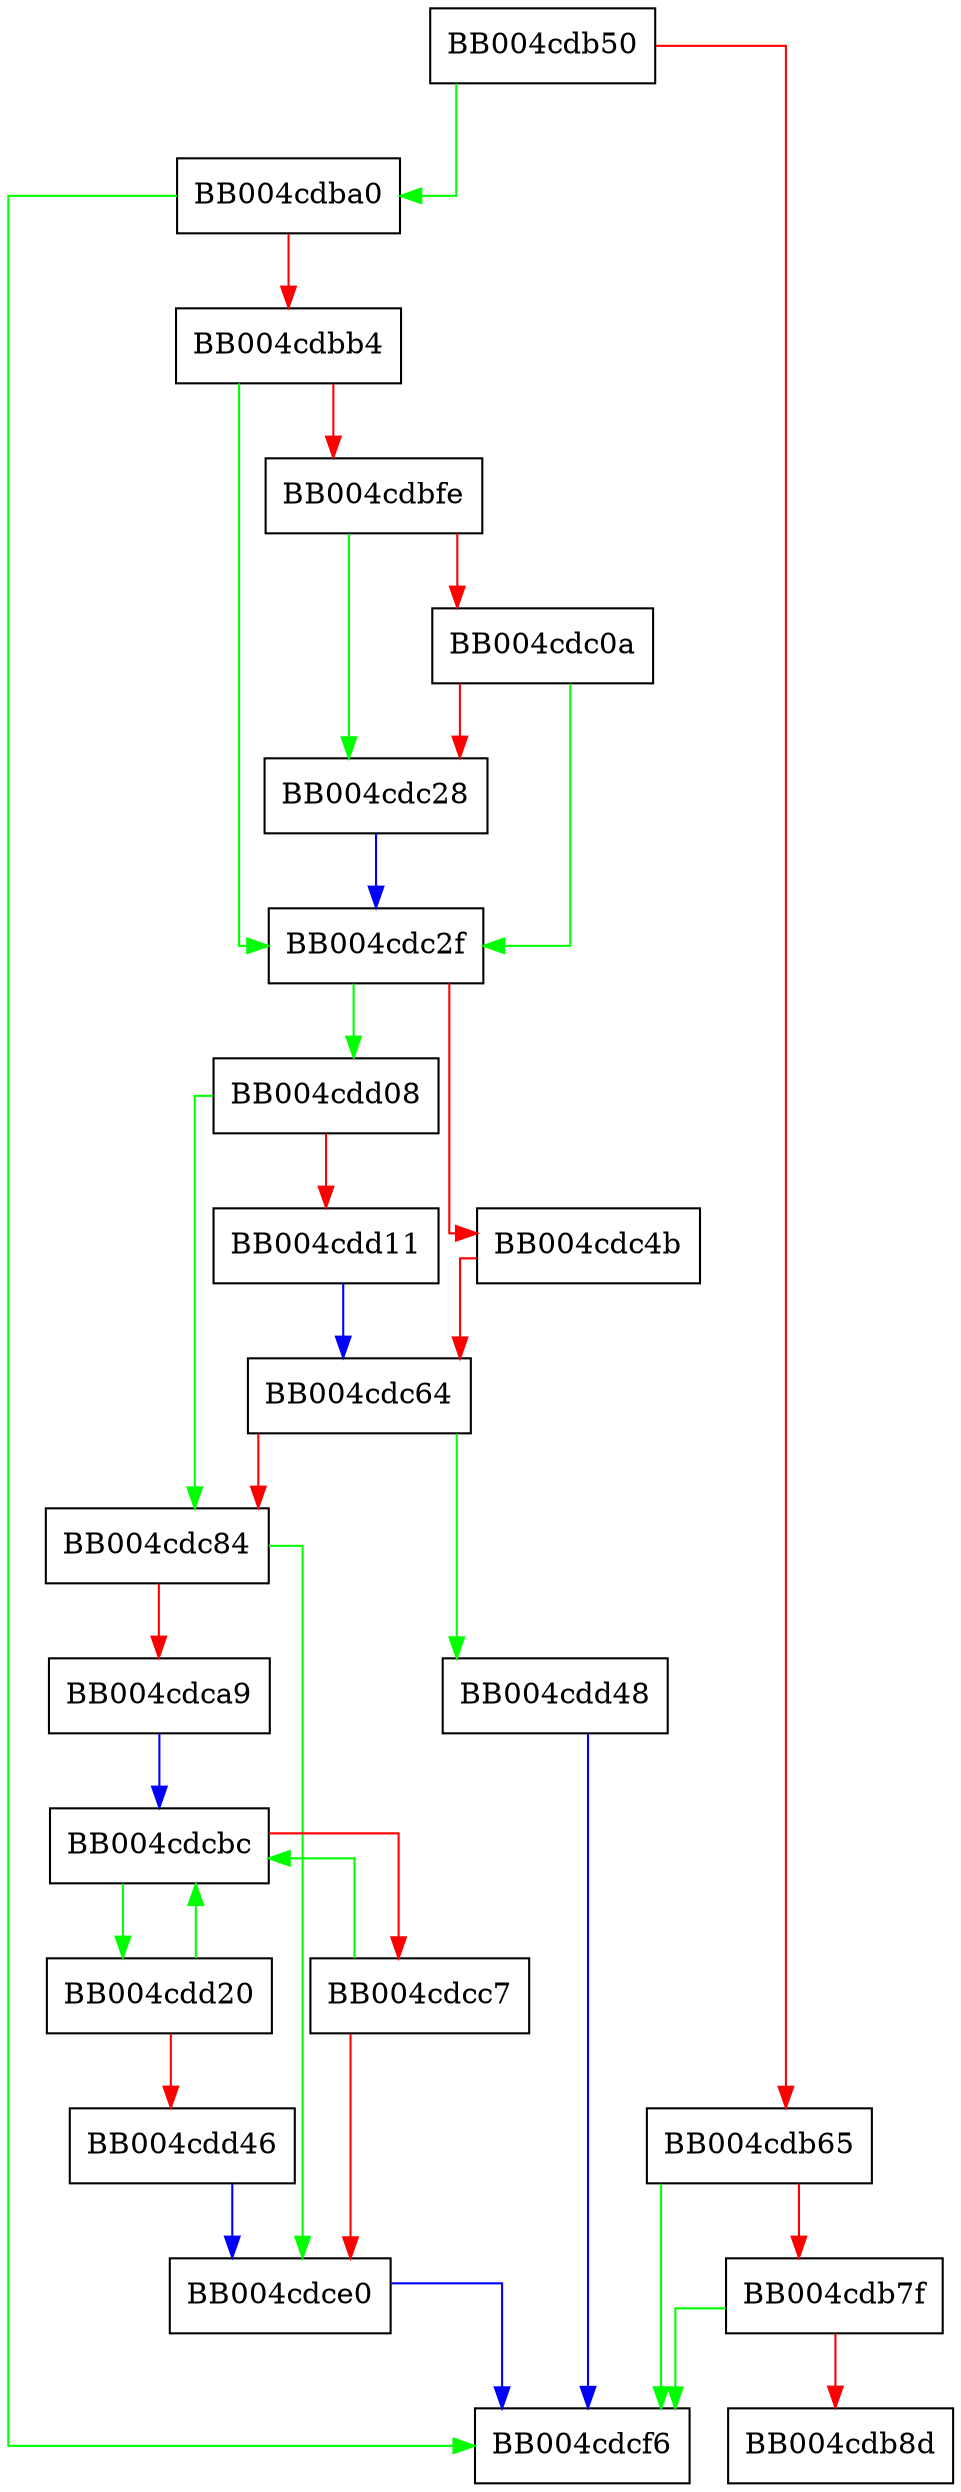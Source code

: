 digraph tls_alloc_buffers {
  node [shape="box"];
  graph [splines=ortho];
  BB004cdb50 -> BB004cdba0 [color="green"];
  BB004cdb50 -> BB004cdb65 [color="red"];
  BB004cdb65 -> BB004cdcf6 [color="green"];
  BB004cdb65 -> BB004cdb7f [color="red"];
  BB004cdb7f -> BB004cdcf6 [color="green"];
  BB004cdb7f -> BB004cdb8d [color="red"];
  BB004cdba0 -> BB004cdcf6 [color="green"];
  BB004cdba0 -> BB004cdbb4 [color="red"];
  BB004cdbb4 -> BB004cdc2f [color="green"];
  BB004cdbb4 -> BB004cdbfe [color="red"];
  BB004cdbfe -> BB004cdc28 [color="green"];
  BB004cdbfe -> BB004cdc0a [color="red"];
  BB004cdc0a -> BB004cdc2f [color="green"];
  BB004cdc0a -> BB004cdc28 [color="red"];
  BB004cdc28 -> BB004cdc2f [color="blue"];
  BB004cdc2f -> BB004cdd08 [color="green"];
  BB004cdc2f -> BB004cdc4b [color="red"];
  BB004cdc4b -> BB004cdc64 [color="red"];
  BB004cdc64 -> BB004cdd48 [color="green"];
  BB004cdc64 -> BB004cdc84 [color="red"];
  BB004cdc84 -> BB004cdce0 [color="green"];
  BB004cdc84 -> BB004cdca9 [color="red"];
  BB004cdca9 -> BB004cdcbc [color="blue"];
  BB004cdcbc -> BB004cdd20 [color="green"];
  BB004cdcbc -> BB004cdcc7 [color="red"];
  BB004cdcc7 -> BB004cdcbc [color="green"];
  BB004cdcc7 -> BB004cdce0 [color="red"];
  BB004cdce0 -> BB004cdcf6 [color="blue"];
  BB004cdd08 -> BB004cdc84 [color="green"];
  BB004cdd08 -> BB004cdd11 [color="red"];
  BB004cdd11 -> BB004cdc64 [color="blue"];
  BB004cdd20 -> BB004cdcbc [color="green"];
  BB004cdd20 -> BB004cdd46 [color="red"];
  BB004cdd46 -> BB004cdce0 [color="blue"];
  BB004cdd48 -> BB004cdcf6 [color="blue"];
}